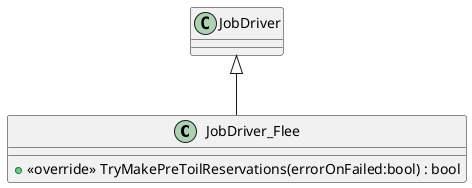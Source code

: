 @startuml
class JobDriver_Flee {
    + <<override>> TryMakePreToilReservations(errorOnFailed:bool) : bool
}
JobDriver <|-- JobDriver_Flee
@enduml
